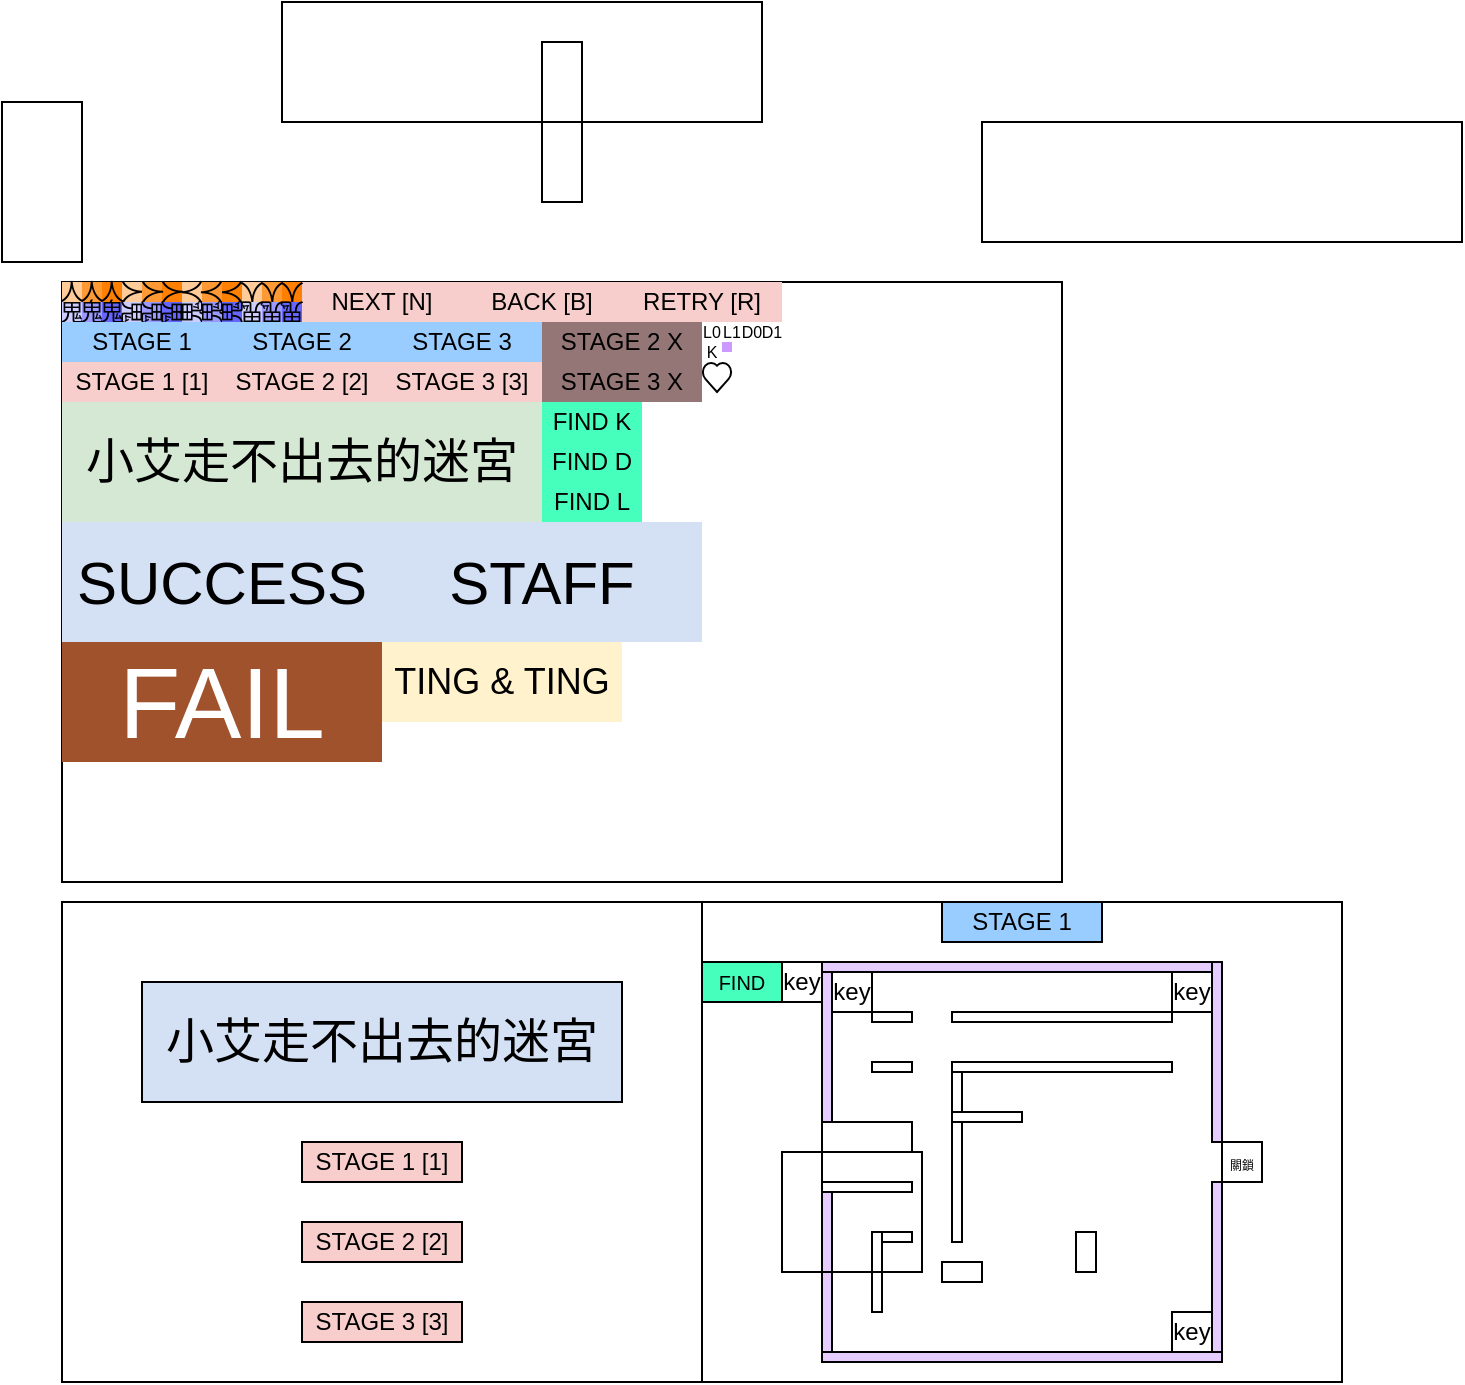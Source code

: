 <mxfile version="22.1.15" type="device">
  <diagram name="第 1 页" id="ZVeX3MrrJ8u_XPvHQYW3">
    <mxGraphModel dx="1275" dy="874" grid="1" gridSize="10" guides="1" tooltips="1" connect="1" arrows="1" fold="1" page="0" pageScale="1" pageWidth="827" pageHeight="1169" math="0" shadow="0">
      <root>
        <mxCell id="0" />
        <mxCell id="1" parent="0" />
        <mxCell id="giw1rmGDhQp2oMULYZ0z-1" value="" style="verticalLabelPosition=bottom;verticalAlign=top;html=1;shape=mxgraph.basic.rect;fillColor2=none;strokeWidth=1;size=20;indent=5;fillColor=none;strokeColor=default;" parent="1" vertex="1">
          <mxGeometry width="500" height="300" as="geometry" />
        </mxCell>
        <mxCell id="8gye8lYrFyiWqnvWTvWa-485" value="" style="verticalLabelPosition=bottom;verticalAlign=top;html=1;shape=mxgraph.basic.rect;fillColor2=none;strokeWidth=1;size=20;indent=5;fillColor=none;strokeColor=default;" parent="1" vertex="1">
          <mxGeometry x="240" y="-120" width="20" height="80" as="geometry" />
        </mxCell>
        <mxCell id="mk1CYxiMvZQm68hf4U1i-44" value="" style="rounded=0;whiteSpace=wrap;html=1;fillColor=none;strokeColor=default;" parent="1" vertex="1">
          <mxGeometry x="-30" y="-90" width="40" height="80" as="geometry" />
        </mxCell>
        <mxCell id="mk1CYxiMvZQm68hf4U1i-1" value="" style="verticalLabelPosition=bottom;verticalAlign=top;html=1;shape=mxgraph.basic.rect;fillColor2=none;strokeWidth=1;size=20;indent=5;fillColor=none;strokeColor=default;" parent="1" vertex="1">
          <mxGeometry x="320" y="310" width="320" height="240" as="geometry" />
        </mxCell>
        <mxCell id="8gye8lYrFyiWqnvWTvWa-423" value="人" style="rounded=0;whiteSpace=wrap;html=1;strokeColor=none;fillColor=#FFCC99;rotation=90;" parent="1" vertex="1">
          <mxGeometry x="30" width="10" height="10" as="geometry" />
        </mxCell>
        <mxCell id="8gye8lYrFyiWqnvWTvWa-424" value="人" style="rounded=0;whiteSpace=wrap;html=1;strokeColor=none;fillColor=#FFCC99;rotation=-90;" parent="1" vertex="1">
          <mxGeometry x="60" width="10" height="10" as="geometry" />
        </mxCell>
        <mxCell id="8gye8lYrFyiWqnvWTvWa-425" value="人" style="rounded=0;whiteSpace=wrap;html=1;strokeColor=none;fillColor=#FF9933;" parent="1" vertex="1">
          <mxGeometry x="10" width="10" height="10" as="geometry" />
        </mxCell>
        <mxCell id="8gye8lYrFyiWqnvWTvWa-453" value="" style="rounded=0;whiteSpace=wrap;html=1;fillColor=#CC99FF;shadow=0;strokeColor=none;" parent="1" vertex="1">
          <mxGeometry x="330" y="30" width="5" height="5" as="geometry" />
        </mxCell>
        <mxCell id="8gye8lYrFyiWqnvWTvWa-454" value="K" style="rounded=0;whiteSpace=wrap;html=1;strokeColor=none;fontSize=8;" parent="1" vertex="1">
          <mxGeometry x="320" y="30" width="10" height="10" as="geometry" />
        </mxCell>
        <mxCell id="8gye8lYrFyiWqnvWTvWa-455" value="&lt;font style=&quot;font-size: 8px;&quot;&gt;D0&lt;/font&gt;" style="rounded=0;whiteSpace=wrap;html=1;strokeColor=none;fontSize=8;" parent="1" vertex="1">
          <mxGeometry x="340" y="20" width="10" height="10" as="geometry" />
        </mxCell>
        <mxCell id="8gye8lYrFyiWqnvWTvWa-461" value="&lt;font style=&quot;font-size: 8px;&quot;&gt;D1&lt;/font&gt;" style="rounded=0;whiteSpace=wrap;html=1;strokeColor=none;fontSize=8;" parent="1" vertex="1">
          <mxGeometry x="350" y="20" width="10" height="10" as="geometry" />
        </mxCell>
        <mxCell id="8gye8lYrFyiWqnvWTvWa-462" value="&lt;font style=&quot;font-size: 8px;&quot;&gt;L0&lt;/font&gt;" style="rounded=0;whiteSpace=wrap;html=1;strokeColor=none;fontSize=8;" parent="1" vertex="1">
          <mxGeometry x="320" y="20" width="10" height="10" as="geometry" />
        </mxCell>
        <mxCell id="8gye8lYrFyiWqnvWTvWa-463" value="&lt;font style=&quot;font-size: 8px;&quot;&gt;L1&lt;/font&gt;" style="rounded=0;whiteSpace=wrap;html=1;strokeColor=none;fontSize=8;" parent="1" vertex="1">
          <mxGeometry x="330" y="20" width="10" height="10" as="geometry" />
        </mxCell>
        <mxCell id="8gye8lYrFyiWqnvWTvWa-464" value="" style="verticalLabelPosition=bottom;verticalAlign=top;html=1;shape=mxgraph.basic.heart;strokeColor=default;" parent="1" vertex="1">
          <mxGeometry x="320" y="40" width="15" height="15" as="geometry" />
        </mxCell>
        <mxCell id="8gye8lYrFyiWqnvWTvWa-469" value="&lt;font style=&quot;font-size: 24px;&quot;&gt;小艾走不出去的迷宮&lt;/font&gt;" style="rounded=0;whiteSpace=wrap;html=1;strokeColor=none;fillColor=#d5e8d4;" parent="1" vertex="1">
          <mxGeometry y="60" width="240" height="60" as="geometry" />
        </mxCell>
        <mxCell id="8gye8lYrFyiWqnvWTvWa-474" value="鬼" style="rounded=0;whiteSpace=wrap;html=1;strokeColor=none;fillColor=#CCCCFF;" parent="1" vertex="1">
          <mxGeometry y="10" width="10" height="10" as="geometry" />
        </mxCell>
        <mxCell id="8gye8lYrFyiWqnvWTvWa-478" value="人" style="rounded=0;whiteSpace=wrap;html=1;strokeColor=none;fillColor=#FFCC99;" parent="1" vertex="1">
          <mxGeometry width="10" height="10" as="geometry" />
        </mxCell>
        <mxCell id="8gye8lYrFyiWqnvWTvWa-479" value="NEXT [N]" style="rounded=0;whiteSpace=wrap;html=1;fillColor=#F8CECC;strokeColor=none;" parent="1" vertex="1">
          <mxGeometry x="120" width="80" height="20" as="geometry" />
        </mxCell>
        <mxCell id="8gye8lYrFyiWqnvWTvWa-480" value="BACK [B]" style="rounded=0;whiteSpace=wrap;html=1;fillColor=#F8CECC;strokeColor=none;" parent="1" vertex="1">
          <mxGeometry x="200" width="80" height="20" as="geometry" />
        </mxCell>
        <mxCell id="8gye8lYrFyiWqnvWTvWa-481" value="RETRY [R]" style="rounded=0;whiteSpace=wrap;html=1;fillColor=#F8CECC;strokeColor=none;" parent="1" vertex="1">
          <mxGeometry x="280" width="80" height="20" as="geometry" />
        </mxCell>
        <mxCell id="8gye8lYrFyiWqnvWTvWa-482" value="STAGE 1 [1]" style="rounded=0;whiteSpace=wrap;html=1;fillColor=#F8CECC;strokeColor=none;" parent="1" vertex="1">
          <mxGeometry y="40" width="80" height="20" as="geometry" />
        </mxCell>
        <mxCell id="8gye8lYrFyiWqnvWTvWa-483" value="STAGE 2 [2]" style="rounded=0;whiteSpace=wrap;html=1;fillColor=#F8CECC;strokeColor=none;" parent="1" vertex="1">
          <mxGeometry x="80" y="40" width="80" height="20" as="geometry" />
        </mxCell>
        <mxCell id="8gye8lYrFyiWqnvWTvWa-484" value="STAGE 3 [3]" style="rounded=0;whiteSpace=wrap;html=1;fillColor=#F8CECC;strokeColor=none;" parent="1" vertex="1">
          <mxGeometry x="160" y="40" width="80" height="20" as="geometry" />
        </mxCell>
        <mxCell id="umz5n9U-2U131VHlXsAc-1" value="" style="verticalLabelPosition=bottom;verticalAlign=top;html=1;shape=mxgraph.basic.rect;fillColor2=none;strokeWidth=1;size=20;indent=5;fillColor=none;strokeColor=default;" parent="1" vertex="1">
          <mxGeometry y="310" width="320" height="240" as="geometry" />
        </mxCell>
        <mxCell id="umz5n9U-2U131VHlXsAc-8" value="STAGE 1 [1]" style="rounded=0;whiteSpace=wrap;html=1;fillColor=#F8CECC;strokeColor=default;" parent="1" vertex="1">
          <mxGeometry x="120" y="430" width="80" height="20" as="geometry" />
        </mxCell>
        <mxCell id="umz5n9U-2U131VHlXsAc-9" value="STAGE 3 [3]" style="rounded=0;whiteSpace=wrap;html=1;fillColor=#F8CECC;strokeColor=default;" parent="1" vertex="1">
          <mxGeometry x="120" y="510" width="80" height="20" as="geometry" />
        </mxCell>
        <mxCell id="umz5n9U-2U131VHlXsAc-10" value="STAGE 2 [2]" style="rounded=0;whiteSpace=wrap;html=1;fillColor=#F8CECC;strokeColor=default;" parent="1" vertex="1">
          <mxGeometry x="120" y="470" width="80" height="20" as="geometry" />
        </mxCell>
        <mxCell id="umz5n9U-2U131VHlXsAc-12" value="" style="rounded=0;whiteSpace=wrap;html=1;fillColor=none;strokeColor=default;" parent="1" vertex="1">
          <mxGeometry x="380" y="340" width="200" height="200" as="geometry" />
        </mxCell>
        <mxCell id="umz5n9U-2U131VHlXsAc-14" value="&lt;font style=&quot;font-size: 24px;&quot;&gt;小艾走不出去的迷宮&lt;/font&gt;" style="rounded=0;whiteSpace=wrap;html=1;strokeColor=default;fillColor=#D4E1F5;" parent="1" vertex="1">
          <mxGeometry x="40" y="350" width="240" height="60" as="geometry" />
        </mxCell>
        <mxCell id="umz5n9U-2U131VHlXsAc-16" value="人" style="rounded=0;whiteSpace=wrap;html=1;strokeColor=none;fillColor=#FF8000;" parent="1" vertex="1">
          <mxGeometry x="20" width="10" height="10" as="geometry" />
        </mxCell>
        <mxCell id="umz5n9U-2U131VHlXsAc-17" value="人" style="rounded=0;whiteSpace=wrap;html=1;strokeColor=none;fillColor=#FF8000;rotation=90;" parent="1" vertex="1">
          <mxGeometry x="50" width="10" height="10" as="geometry" />
        </mxCell>
        <mxCell id="umz5n9U-2U131VHlXsAc-18" value="人" style="rounded=0;whiteSpace=wrap;html=1;strokeColor=none;fillColor=#FF9933;rotation=90;" parent="1" vertex="1">
          <mxGeometry x="40" width="10" height="10" as="geometry" />
        </mxCell>
        <mxCell id="umz5n9U-2U131VHlXsAc-22" value="人" style="rounded=0;whiteSpace=wrap;html=1;strokeColor=none;fillColor=#FF8000;rotation=-90;" parent="1" vertex="1">
          <mxGeometry x="80" width="10" height="10" as="geometry" />
        </mxCell>
        <mxCell id="umz5n9U-2U131VHlXsAc-23" value="鬼" style="rounded=0;whiteSpace=wrap;html=1;strokeColor=none;fillColor=#9999FF;" parent="1" vertex="1">
          <mxGeometry x="10" y="10" width="10" height="10" as="geometry" />
        </mxCell>
        <mxCell id="umz5n9U-2U131VHlXsAc-25" value="鬼" style="rounded=0;whiteSpace=wrap;html=1;strokeColor=none;fillColor=#6666FF;" parent="1" vertex="1">
          <mxGeometry x="20" y="10" width="10" height="10" as="geometry" />
        </mxCell>
        <mxCell id="umz5n9U-2U131VHlXsAc-32" value="人" style="rounded=0;whiteSpace=wrap;html=1;strokeColor=none;fillColor=#FF9933;rotation=-90;" parent="1" vertex="1">
          <mxGeometry x="70" width="10" height="10" as="geometry" />
        </mxCell>
        <mxCell id="umz5n9U-2U131VHlXsAc-33" value="人" style="rounded=0;whiteSpace=wrap;html=1;strokeColor=none;fillColor=#FFCC99;rotation=-180;" parent="1" vertex="1">
          <mxGeometry x="90" width="10" height="10" as="geometry" />
        </mxCell>
        <mxCell id="umz5n9U-2U131VHlXsAc-34" value="人" style="rounded=0;whiteSpace=wrap;html=1;strokeColor=none;fillColor=#FF8000;rotation=-180;" parent="1" vertex="1">
          <mxGeometry x="110" width="10" height="10" as="geometry" />
        </mxCell>
        <mxCell id="umz5n9U-2U131VHlXsAc-35" value="人" style="rounded=0;whiteSpace=wrap;html=1;strokeColor=none;fillColor=#FF9933;rotation=-180;" parent="1" vertex="1">
          <mxGeometry x="100" width="10" height="10" as="geometry" />
        </mxCell>
        <mxCell id="umz5n9U-2U131VHlXsAc-36" value="鬼" style="rounded=0;whiteSpace=wrap;html=1;strokeColor=none;fillColor=#CCCCFF;rotation=90;" parent="1" vertex="1">
          <mxGeometry x="30" y="10" width="10" height="10" as="geometry" />
        </mxCell>
        <mxCell id="umz5n9U-2U131VHlXsAc-37" value="鬼" style="rounded=0;whiteSpace=wrap;html=1;strokeColor=none;fillColor=#9999FF;rotation=90;" parent="1" vertex="1">
          <mxGeometry x="40" y="10" width="10" height="10" as="geometry" />
        </mxCell>
        <mxCell id="umz5n9U-2U131VHlXsAc-38" value="鬼" style="rounded=0;whiteSpace=wrap;html=1;strokeColor=none;fillColor=#6666FF;rotation=90;direction=south;" parent="1" vertex="1">
          <mxGeometry x="50" y="10" width="10" height="10" as="geometry" />
        </mxCell>
        <mxCell id="umz5n9U-2U131VHlXsAc-39" value="鬼" style="rounded=0;whiteSpace=wrap;html=1;strokeColor=none;fillColor=#CCCCFF;direction=north;flipV=0;flipH=0;rotation=180;" parent="1" vertex="1">
          <mxGeometry x="90" y="10" width="10" height="10" as="geometry" />
        </mxCell>
        <mxCell id="umz5n9U-2U131VHlXsAc-40" value="鬼" style="rounded=0;whiteSpace=wrap;html=1;strokeColor=none;fillColor=#9999FF;direction=north;flipV=0;flipH=0;rotation=180;" parent="1" vertex="1">
          <mxGeometry x="100" y="10" width="10" height="10" as="geometry" />
        </mxCell>
        <mxCell id="umz5n9U-2U131VHlXsAc-41" value="鬼" style="rounded=0;whiteSpace=wrap;html=1;strokeColor=none;fillColor=#6666FF;direction=west;flipV=0;flipH=0;rotation=180;" parent="1" vertex="1">
          <mxGeometry x="110" y="10" width="10" height="10" as="geometry" />
        </mxCell>
        <mxCell id="umz5n9U-2U131VHlXsAc-42" value="鬼" style="rounded=0;whiteSpace=wrap;html=1;strokeColor=none;fillColor=#CCCCFF;direction=north;flipV=0;flipH=0;rotation=270;" parent="1" vertex="1">
          <mxGeometry x="60" y="10" width="10" height="10" as="geometry" />
        </mxCell>
        <mxCell id="umz5n9U-2U131VHlXsAc-43" value="鬼" style="rounded=0;whiteSpace=wrap;html=1;strokeColor=none;fillColor=#9999FF;direction=north;flipV=0;flipH=0;rotation=270;" parent="1" vertex="1">
          <mxGeometry x="70" y="10" width="10" height="10" as="geometry" />
        </mxCell>
        <mxCell id="umz5n9U-2U131VHlXsAc-44" value="鬼" style="rounded=0;whiteSpace=wrap;html=1;strokeColor=none;fillColor=#6666FF;direction=west;flipV=0;flipH=0;rotation=270;" parent="1" vertex="1">
          <mxGeometry x="80" y="10" width="10" height="10" as="geometry" />
        </mxCell>
        <mxCell id="mk1CYxiMvZQm68hf4U1i-7" value="STAGE 1" style="rounded=0;whiteSpace=wrap;html=1;fillColor=#99CCFF;strokeColor=none;" parent="1" vertex="1">
          <mxGeometry y="20" width="80" height="20" as="geometry" />
        </mxCell>
        <mxCell id="mk1CYxiMvZQm68hf4U1i-8" value="STAGE 2" style="rounded=0;whiteSpace=wrap;html=1;fillColor=#99CCFF;strokeColor=none;" parent="1" vertex="1">
          <mxGeometry x="80" y="20" width="80" height="20" as="geometry" />
        </mxCell>
        <mxCell id="mk1CYxiMvZQm68hf4U1i-9" value="STAGE 3" style="rounded=0;whiteSpace=wrap;html=1;fillColor=#99CCFF;strokeColor=none;" parent="1" vertex="1">
          <mxGeometry x="160" y="20" width="80" height="20" as="geometry" />
        </mxCell>
        <mxCell id="mk1CYxiMvZQm68hf4U1i-10" value="STAGE 1" style="rounded=0;whiteSpace=wrap;html=1;fillColor=#99CCFF;strokeColor=default;" parent="1" vertex="1">
          <mxGeometry x="440" y="310" width="80" height="20" as="geometry" />
        </mxCell>
        <mxCell id="mk1CYxiMvZQm68hf4U1i-11" value="" style="rounded=0;whiteSpace=wrap;html=1;fillColor=#E5CCFF;shadow=0;strokeColor=default;" parent="1" vertex="1">
          <mxGeometry x="380" y="340" width="5" height="90" as="geometry" />
        </mxCell>
        <mxCell id="mk1CYxiMvZQm68hf4U1i-12" value="" style="rounded=0;whiteSpace=wrap;html=1;fillColor=#E5CCFF;shadow=0;strokeColor=default;" parent="1" vertex="1">
          <mxGeometry x="380" y="450" width="5" height="90" as="geometry" />
        </mxCell>
        <mxCell id="mk1CYxiMvZQm68hf4U1i-15" value="" style="rounded=0;whiteSpace=wrap;html=1;fillColor=#E5CCFF;shadow=0;strokeColor=default;" parent="1" vertex="1">
          <mxGeometry x="380" y="340" width="200" height="5" as="geometry" />
        </mxCell>
        <mxCell id="mk1CYxiMvZQm68hf4U1i-16" value="" style="rounded=0;whiteSpace=wrap;html=1;fillColor=#E5CCFF;shadow=0;strokeColor=default;" parent="1" vertex="1">
          <mxGeometry x="575" y="340" width="5" height="90" as="geometry" />
        </mxCell>
        <mxCell id="mk1CYxiMvZQm68hf4U1i-17" value="" style="rounded=0;whiteSpace=wrap;html=1;fillColor=#E5CCFF;shadow=0;strokeColor=default;" parent="1" vertex="1">
          <mxGeometry x="575" y="450" width="5" height="90" as="geometry" />
        </mxCell>
        <mxCell id="mk1CYxiMvZQm68hf4U1i-18" value="" style="rounded=0;whiteSpace=wrap;html=1;strokeColor=default;" parent="1" vertex="1">
          <mxGeometry x="405" y="365" width="20" height="5" as="geometry" />
        </mxCell>
        <mxCell id="mk1CYxiMvZQm68hf4U1i-21" value="" style="rounded=0;whiteSpace=wrap;html=1;strokeColor=default;" parent="1" vertex="1">
          <mxGeometry x="380" y="420" width="45" height="15" as="geometry" />
        </mxCell>
        <mxCell id="mk1CYxiMvZQm68hf4U1i-23" value="" style="rounded=0;whiteSpace=wrap;html=1;strokeColor=default;" parent="1" vertex="1">
          <mxGeometry x="405" y="475" width="20" height="5" as="geometry" />
        </mxCell>
        <mxCell id="mk1CYxiMvZQm68hf4U1i-25" value="" style="rounded=0;whiteSpace=wrap;html=1;strokeColor=default;" parent="1" vertex="1">
          <mxGeometry x="405" y="390" width="20" height="5" as="geometry" />
        </mxCell>
        <mxCell id="mk1CYxiMvZQm68hf4U1i-27" value="" style="rounded=0;whiteSpace=wrap;html=1;fillColor=#E5CCFF;shadow=0;strokeColor=default;" parent="1" vertex="1">
          <mxGeometry x="380" y="535" width="200" height="5" as="geometry" />
        </mxCell>
        <mxCell id="mk1CYxiMvZQm68hf4U1i-30" value="" style="rounded=0;whiteSpace=wrap;html=1;strokeColor=default;" parent="1" vertex="1">
          <mxGeometry x="445" y="365" width="110" height="5" as="geometry" />
        </mxCell>
        <mxCell id="mk1CYxiMvZQm68hf4U1i-31" value="" style="rounded=0;whiteSpace=wrap;html=1;strokeColor=default;" parent="1" vertex="1">
          <mxGeometry x="445" y="395" width="5" height="85" as="geometry" />
        </mxCell>
        <mxCell id="mk1CYxiMvZQm68hf4U1i-32" value="" style="rounded=0;whiteSpace=wrap;html=1;strokeColor=default;" parent="1" vertex="1">
          <mxGeometry x="507" y="475" width="10" height="20" as="geometry" />
        </mxCell>
        <mxCell id="mk1CYxiMvZQm68hf4U1i-33" value="" style="rounded=0;whiteSpace=wrap;html=1;strokeColor=default;" parent="1" vertex="1">
          <mxGeometry x="440" y="490" width="20" height="10" as="geometry" />
        </mxCell>
        <mxCell id="mk1CYxiMvZQm68hf4U1i-36" value="" style="rounded=0;whiteSpace=wrap;html=1;strokeColor=default;" parent="1" vertex="1">
          <mxGeometry x="380" y="450" width="45" height="5" as="geometry" />
        </mxCell>
        <mxCell id="mk1CYxiMvZQm68hf4U1i-37" value="&lt;font style=&quot;font-size: 12px;&quot;&gt;FIND K&lt;/font&gt;" style="rounded=0;whiteSpace=wrap;html=1;fillColor=#47FFBC;strokeColor=none;fontSize=12;" parent="1" vertex="1">
          <mxGeometry x="240" y="60" width="50" height="20" as="geometry" />
        </mxCell>
        <mxCell id="mk1CYxiMvZQm68hf4U1i-39" value="key" style="rounded=0;whiteSpace=wrap;html=1;strokeColor=default;" parent="1" vertex="1">
          <mxGeometry x="360" y="340" width="20" height="20" as="geometry" />
        </mxCell>
        <mxCell id="mk1CYxiMvZQm68hf4U1i-45" value="" style="rounded=0;whiteSpace=wrap;html=1;strokeColor=default;" parent="1" vertex="1">
          <mxGeometry x="445" y="390" width="110" height="5" as="geometry" />
        </mxCell>
        <mxCell id="mk1CYxiMvZQm68hf4U1i-47" value="" style="rounded=0;whiteSpace=wrap;html=1;strokeColor=default;" parent="1" vertex="1">
          <mxGeometry x="445" y="415" width="35" height="5" as="geometry" />
        </mxCell>
        <mxCell id="mk1CYxiMvZQm68hf4U1i-48" value="" style="rounded=0;whiteSpace=wrap;html=1;strokeColor=default;" parent="1" vertex="1">
          <mxGeometry x="405" y="475" width="5" height="40" as="geometry" />
        </mxCell>
        <mxCell id="n1OKE0xGV-YdnzrgpFeP-1" value="" style="rounded=0;whiteSpace=wrap;html=1;fillColor=none;strokeColor=default;" parent="1" vertex="1">
          <mxGeometry x="110" y="-140" width="240" height="60" as="geometry" />
        </mxCell>
        <mxCell id="n1OKE0xGV-YdnzrgpFeP-2" value="&lt;font style=&quot;font-size: 6px;&quot;&gt;關鎖&lt;/font&gt;" style="rounded=0;whiteSpace=wrap;html=1;strokeColor=default;" parent="1" vertex="1">
          <mxGeometry x="580" y="430" width="20" height="20" as="geometry" />
        </mxCell>
        <mxCell id="n1OKE0xGV-YdnzrgpFeP-3" value="key" style="rounded=0;whiteSpace=wrap;html=1;strokeColor=default;" parent="1" vertex="1">
          <mxGeometry x="385" y="345" width="20" height="20" as="geometry" />
        </mxCell>
        <mxCell id="n1OKE0xGV-YdnzrgpFeP-4" value="key" style="rounded=0;whiteSpace=wrap;html=1;strokeColor=default;" parent="1" vertex="1">
          <mxGeometry x="555" y="345" width="20" height="20" as="geometry" />
        </mxCell>
        <mxCell id="n1OKE0xGV-YdnzrgpFeP-5" value="key" style="rounded=0;whiteSpace=wrap;html=1;strokeColor=default;" parent="1" vertex="1">
          <mxGeometry x="555" y="515" width="20" height="20" as="geometry" />
        </mxCell>
        <mxCell id="n1OKE0xGV-YdnzrgpFeP-6" value="" style="rounded=0;whiteSpace=wrap;html=1;fillColor=none;strokeColor=default;" parent="1" vertex="1">
          <mxGeometry x="360" y="435" width="70" height="60" as="geometry" />
        </mxCell>
        <mxCell id="n1OKE0xGV-YdnzrgpFeP-7" value="STAGE 2 X" style="rounded=0;whiteSpace=wrap;html=1;fillColor=#947676;strokeColor=none;" parent="1" vertex="1">
          <mxGeometry x="240" y="20" width="80" height="20" as="geometry" />
        </mxCell>
        <mxCell id="n1OKE0xGV-YdnzrgpFeP-8" value="STAGE 3 X" style="rounded=0;whiteSpace=wrap;html=1;fillColor=#947676;strokeColor=none;" parent="1" vertex="1">
          <mxGeometry x="240" y="40" width="80" height="20" as="geometry" />
        </mxCell>
        <mxCell id="n1OKE0xGV-YdnzrgpFeP-9" value="" style="rounded=0;whiteSpace=wrap;html=1;fillColor=none;strokeColor=default;" parent="1" vertex="1">
          <mxGeometry x="460" y="-80" width="240" height="60" as="geometry" />
        </mxCell>
        <mxCell id="n1OKE0xGV-YdnzrgpFeP-12" value="&lt;font style=&quot;font-size: 10px;&quot;&gt;FIND&lt;/font&gt;" style="rounded=0;whiteSpace=wrap;html=1;fillColor=#47FFBC;strokeColor=default;" parent="1" vertex="1">
          <mxGeometry x="320" y="340" width="40" height="20" as="geometry" />
        </mxCell>
        <mxCell id="Wx5wHkGA7du09x0ONOlb-5" value="&lt;font style=&quot;font-size: 30px;&quot;&gt;SUCCESS&lt;/font&gt;" style="rounded=0;whiteSpace=wrap;html=1;strokeColor=none;fillColor=#D4E1F5;fontSize=30;" parent="1" vertex="1">
          <mxGeometry y="120" width="160" height="60" as="geometry" />
        </mxCell>
        <mxCell id="Wx5wHkGA7du09x0ONOlb-6" value="&lt;font style=&quot;font-size: 50px;&quot;&gt;FAIL&lt;/font&gt;" style="rounded=0;whiteSpace=wrap;html=1;strokeColor=none;fillColor=#a0522d;fontSize=50;fontColor=#ffffff;" parent="1" vertex="1">
          <mxGeometry y="180" width="160" height="60" as="geometry" />
        </mxCell>
        <mxCell id="Wx5wHkGA7du09x0ONOlb-7" value="&lt;font style=&quot;font-size: 30px;&quot;&gt;STAFF&lt;/font&gt;" style="rounded=0;whiteSpace=wrap;html=1;strokeColor=none;fillColor=#D4E1F5;fontSize=30;" parent="1" vertex="1">
          <mxGeometry x="160" y="120" width="160" height="60" as="geometry" />
        </mxCell>
        <mxCell id="Wx5wHkGA7du09x0ONOlb-8" value="&lt;font style=&quot;font-size: 18px;&quot;&gt;TING &amp;amp; TING&lt;/font&gt;" style="rounded=0;whiteSpace=wrap;html=1;strokeColor=none;fillColor=#fff2cc;fontSize=18;" parent="1" vertex="1">
          <mxGeometry x="160" y="180" width="120" height="40" as="geometry" />
        </mxCell>
        <mxCell id="Wx5wHkGA7du09x0ONOlb-9" value="&lt;font style=&quot;font-size: 12px;&quot;&gt;FIND D&lt;/font&gt;" style="rounded=0;whiteSpace=wrap;html=1;fillColor=#47FFBC;strokeColor=none;fontSize=12;" parent="1" vertex="1">
          <mxGeometry x="240" y="80" width="50" height="20" as="geometry" />
        </mxCell>
        <mxCell id="Wx5wHkGA7du09x0ONOlb-10" value="&lt;font style=&quot;font-size: 12px;&quot;&gt;FIND L&lt;/font&gt;" style="rounded=0;whiteSpace=wrap;html=1;fillColor=#47FFBC;strokeColor=none;fontSize=12;" parent="1" vertex="1">
          <mxGeometry x="240" y="100" width="50" height="20" as="geometry" />
        </mxCell>
      </root>
    </mxGraphModel>
  </diagram>
</mxfile>
